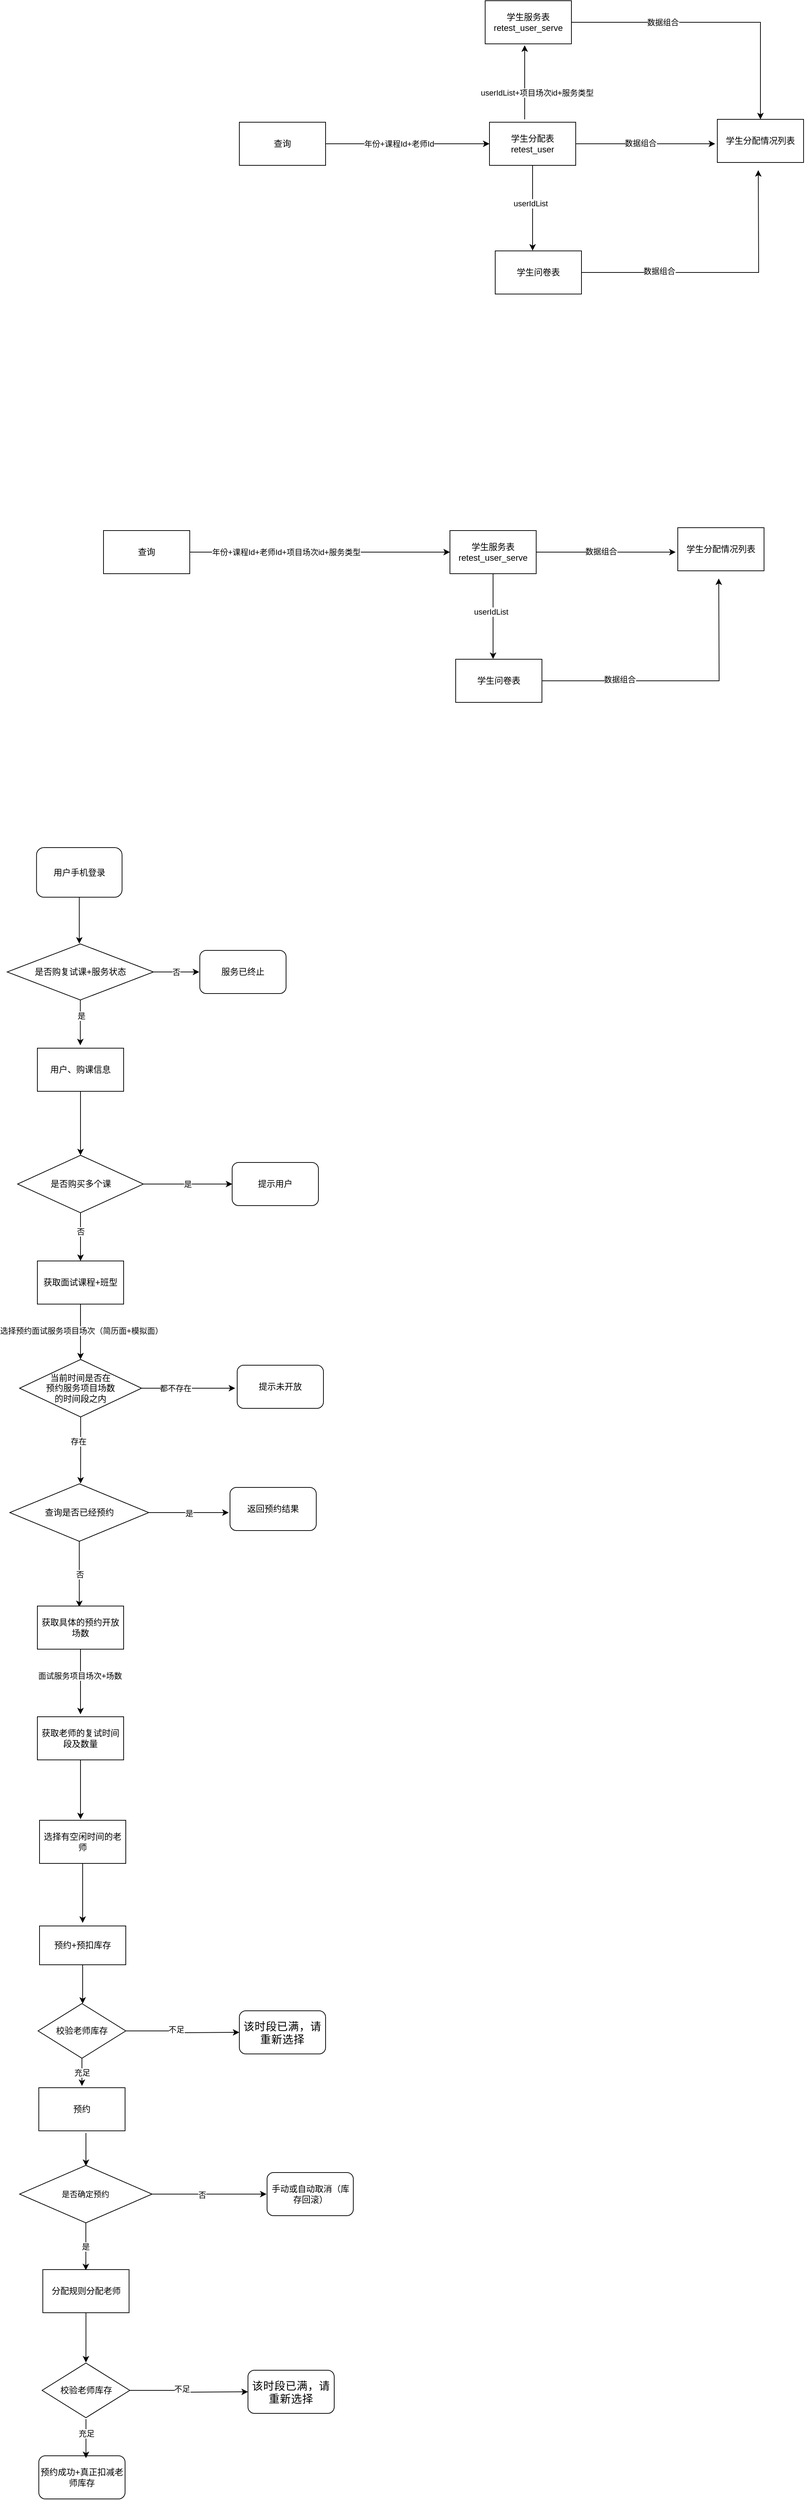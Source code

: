 <mxfile version="25.0.3">
  <diagram name="第 1 页" id="EBy_cypRLoO-Xsg59K2N">
    <mxGraphModel dx="2190" dy="971" grid="0" gridSize="10" guides="1" tooltips="1" connect="1" arrows="1" fold="1" page="0" pageScale="1" pageWidth="827" pageHeight="1169" math="0" shadow="0">
      <root>
        <mxCell id="0" />
        <mxCell id="1" parent="0" />
        <mxCell id="WLaNTj-L8ht26HBVauC4-25" style="edgeStyle=orthogonalEdgeStyle;rounded=0;orthogonalLoop=1;jettySize=auto;html=1;entryX=0.5;entryY=0;entryDx=0;entryDy=0;" edge="1" parent="1" source="WLaNTj-L8ht26HBVauC4-9" target="WLaNTj-L8ht26HBVauC4-24">
          <mxGeometry relative="1" as="geometry" />
        </mxCell>
        <mxCell id="WLaNTj-L8ht26HBVauC4-28" value="数据组合" style="edgeLabel;html=1;align=center;verticalAlign=middle;resizable=0;points=[];" vertex="1" connectable="0" parent="WLaNTj-L8ht26HBVauC4-25">
          <mxGeometry x="-0.362" relative="1" as="geometry">
            <mxPoint as="offset" />
          </mxGeometry>
        </mxCell>
        <mxCell id="WLaNTj-L8ht26HBVauC4-9" value="学生服务表&lt;div&gt;&lt;span style=&quot;font-size: 12px;&quot;&gt;retest_user_serve&lt;/span&gt;&lt;/div&gt;" style="rounded=0;whiteSpace=wrap;html=1;" vertex="1" parent="1">
          <mxGeometry x="418" y="350" width="120" height="60" as="geometry" />
        </mxCell>
        <mxCell id="WLaNTj-L8ht26HBVauC4-12" style="edgeStyle=orthogonalEdgeStyle;rounded=0;orthogonalLoop=1;jettySize=auto;html=1;" edge="1" parent="1" source="WLaNTj-L8ht26HBVauC4-10" target="WLaNTj-L8ht26HBVauC4-11">
          <mxGeometry relative="1" as="geometry" />
        </mxCell>
        <mxCell id="WLaNTj-L8ht26HBVauC4-13" value="年份+课程Id+老师Id" style="edgeLabel;html=1;align=center;verticalAlign=middle;resizable=0;points=[];" vertex="1" connectable="0" parent="WLaNTj-L8ht26HBVauC4-12">
          <mxGeometry x="-0.522" y="1" relative="1" as="geometry">
            <mxPoint x="47" y="1" as="offset" />
          </mxGeometry>
        </mxCell>
        <mxCell id="WLaNTj-L8ht26HBVauC4-10" value="查询" style="rounded=0;whiteSpace=wrap;html=1;" vertex="1" parent="1">
          <mxGeometry x="76" y="519" width="120" height="60" as="geometry" />
        </mxCell>
        <mxCell id="WLaNTj-L8ht26HBVauC4-14" style="edgeStyle=orthogonalEdgeStyle;rounded=0;orthogonalLoop=1;jettySize=auto;html=1;" edge="1" parent="1">
          <mxGeometry relative="1" as="geometry">
            <mxPoint x="473" y="412" as="targetPoint" />
            <mxPoint x="473" y="515" as="sourcePoint" />
          </mxGeometry>
        </mxCell>
        <mxCell id="WLaNTj-L8ht26HBVauC4-15" value="userIdList+项目场次id+服务类型" style="edgeLabel;html=1;align=center;verticalAlign=middle;resizable=0;points=[];" vertex="1" connectable="0" parent="WLaNTj-L8ht26HBVauC4-14">
          <mxGeometry x="-0.231" y="2" relative="1" as="geometry">
            <mxPoint x="19" y="2" as="offset" />
          </mxGeometry>
        </mxCell>
        <mxCell id="WLaNTj-L8ht26HBVauC4-22" style="edgeStyle=orthogonalEdgeStyle;rounded=0;orthogonalLoop=1;jettySize=auto;html=1;" edge="1" parent="1" source="WLaNTj-L8ht26HBVauC4-11">
          <mxGeometry relative="1" as="geometry">
            <mxPoint x="484" y="697.672" as="targetPoint" />
          </mxGeometry>
        </mxCell>
        <mxCell id="WLaNTj-L8ht26HBVauC4-23" value="userIdList" style="edgeLabel;html=1;align=center;verticalAlign=middle;resizable=0;points=[];" vertex="1" connectable="0" parent="WLaNTj-L8ht26HBVauC4-22">
          <mxGeometry x="-0.116" y="-3" relative="1" as="geometry">
            <mxPoint as="offset" />
          </mxGeometry>
        </mxCell>
        <mxCell id="WLaNTj-L8ht26HBVauC4-26" style="edgeStyle=orthogonalEdgeStyle;rounded=0;orthogonalLoop=1;jettySize=auto;html=1;" edge="1" parent="1" source="WLaNTj-L8ht26HBVauC4-11">
          <mxGeometry relative="1" as="geometry">
            <mxPoint x="738.003" y="549" as="targetPoint" />
          </mxGeometry>
        </mxCell>
        <mxCell id="WLaNTj-L8ht26HBVauC4-29" value="数据组合" style="edgeLabel;html=1;align=center;verticalAlign=middle;resizable=0;points=[];" vertex="1" connectable="0" parent="WLaNTj-L8ht26HBVauC4-26">
          <mxGeometry x="-0.074" y="1" relative="1" as="geometry">
            <mxPoint as="offset" />
          </mxGeometry>
        </mxCell>
        <mxCell id="WLaNTj-L8ht26HBVauC4-11" value="学生分配表retest_user" style="rounded=0;whiteSpace=wrap;html=1;" vertex="1" parent="1">
          <mxGeometry x="424" y="519" width="120" height="60" as="geometry" />
        </mxCell>
        <mxCell id="WLaNTj-L8ht26HBVauC4-27" style="edgeStyle=orthogonalEdgeStyle;rounded=0;orthogonalLoop=1;jettySize=auto;html=1;" edge="1" parent="1" source="WLaNTj-L8ht26HBVauC4-16">
          <mxGeometry relative="1" as="geometry">
            <mxPoint x="798.003" y="585.672" as="targetPoint" />
          </mxGeometry>
        </mxCell>
        <mxCell id="WLaNTj-L8ht26HBVauC4-30" value="数据组合" style="edgeLabel;html=1;align=center;verticalAlign=middle;resizable=0;points=[];" vertex="1" connectable="0" parent="WLaNTj-L8ht26HBVauC4-27">
          <mxGeometry x="-0.445" y="2" relative="1" as="geometry">
            <mxPoint as="offset" />
          </mxGeometry>
        </mxCell>
        <mxCell id="WLaNTj-L8ht26HBVauC4-16" value="学生问卷表" style="rounded=0;whiteSpace=wrap;html=1;" vertex="1" parent="1">
          <mxGeometry x="432" y="698" width="120" height="60" as="geometry" />
        </mxCell>
        <mxCell id="WLaNTj-L8ht26HBVauC4-24" value="学生分配情况列表" style="rounded=0;whiteSpace=wrap;html=1;" vertex="1" parent="1">
          <mxGeometry x="741" y="515" width="120" height="60" as="geometry" />
        </mxCell>
        <mxCell id="WLaNTj-L8ht26HBVauC4-51" style="edgeStyle=orthogonalEdgeStyle;rounded=0;orthogonalLoop=1;jettySize=auto;html=1;" edge="1" parent="1" source="WLaNTj-L8ht26HBVauC4-53" target="WLaNTj-L8ht26HBVauC4-60">
          <mxGeometry relative="1" as="geometry" />
        </mxCell>
        <mxCell id="WLaNTj-L8ht26HBVauC4-52" value="年份+课程Id+老师Id+项目场次id+服务类型" style="edgeLabel;html=1;align=center;verticalAlign=middle;resizable=0;points=[];" vertex="1" connectable="0" parent="WLaNTj-L8ht26HBVauC4-51">
          <mxGeometry x="-0.522" y="1" relative="1" as="geometry">
            <mxPoint x="47" y="1" as="offset" />
          </mxGeometry>
        </mxCell>
        <mxCell id="WLaNTj-L8ht26HBVauC4-53" value="查询" style="rounded=0;whiteSpace=wrap;html=1;strokeColor=default;" vertex="1" parent="1">
          <mxGeometry x="-113" y="1087" width="120" height="60" as="geometry" />
        </mxCell>
        <mxCell id="WLaNTj-L8ht26HBVauC4-56" style="edgeStyle=orthogonalEdgeStyle;rounded=0;orthogonalLoop=1;jettySize=auto;html=1;" edge="1" parent="1" source="WLaNTj-L8ht26HBVauC4-60">
          <mxGeometry relative="1" as="geometry">
            <mxPoint x="429" y="1265.672" as="targetPoint" />
          </mxGeometry>
        </mxCell>
        <mxCell id="WLaNTj-L8ht26HBVauC4-57" value="userIdList" style="edgeLabel;html=1;align=center;verticalAlign=middle;resizable=0;points=[];" vertex="1" connectable="0" parent="WLaNTj-L8ht26HBVauC4-56">
          <mxGeometry x="-0.116" y="-3" relative="1" as="geometry">
            <mxPoint as="offset" />
          </mxGeometry>
        </mxCell>
        <mxCell id="WLaNTj-L8ht26HBVauC4-58" style="edgeStyle=orthogonalEdgeStyle;rounded=0;orthogonalLoop=1;jettySize=auto;html=1;" edge="1" parent="1" source="WLaNTj-L8ht26HBVauC4-60">
          <mxGeometry relative="1" as="geometry">
            <mxPoint x="683.003" y="1117" as="targetPoint" />
          </mxGeometry>
        </mxCell>
        <mxCell id="WLaNTj-L8ht26HBVauC4-59" value="数据组合" style="edgeLabel;html=1;align=center;verticalAlign=middle;resizable=0;points=[];" vertex="1" connectable="0" parent="WLaNTj-L8ht26HBVauC4-58">
          <mxGeometry x="-0.074" y="1" relative="1" as="geometry">
            <mxPoint as="offset" />
          </mxGeometry>
        </mxCell>
        <mxCell id="WLaNTj-L8ht26HBVauC4-60" value="学生服务表&lt;div&gt;retest_user_serve&lt;/div&gt;" style="rounded=0;whiteSpace=wrap;html=1;" vertex="1" parent="1">
          <mxGeometry x="369" y="1087" width="120" height="60" as="geometry" />
        </mxCell>
        <mxCell id="WLaNTj-L8ht26HBVauC4-61" style="edgeStyle=orthogonalEdgeStyle;rounded=0;orthogonalLoop=1;jettySize=auto;html=1;" edge="1" parent="1" source="WLaNTj-L8ht26HBVauC4-63">
          <mxGeometry relative="1" as="geometry">
            <mxPoint x="743.003" y="1153.672" as="targetPoint" />
          </mxGeometry>
        </mxCell>
        <mxCell id="WLaNTj-L8ht26HBVauC4-62" value="数据组合" style="edgeLabel;html=1;align=center;verticalAlign=middle;resizable=0;points=[];" vertex="1" connectable="0" parent="WLaNTj-L8ht26HBVauC4-61">
          <mxGeometry x="-0.445" y="2" relative="1" as="geometry">
            <mxPoint as="offset" />
          </mxGeometry>
        </mxCell>
        <mxCell id="WLaNTj-L8ht26HBVauC4-63" value="学生问卷表" style="rounded=0;whiteSpace=wrap;html=1;" vertex="1" parent="1">
          <mxGeometry x="377" y="1266" width="120" height="60" as="geometry" />
        </mxCell>
        <mxCell id="WLaNTj-L8ht26HBVauC4-64" value="学生分配情况列表" style="rounded=0;whiteSpace=wrap;html=1;" vertex="1" parent="1">
          <mxGeometry x="686" y="1083" width="120" height="60" as="geometry" />
        </mxCell>
        <mxCell id="WLaNTj-L8ht26HBVauC4-139" style="edgeStyle=orthogonalEdgeStyle;rounded=0;orthogonalLoop=1;jettySize=auto;html=1;" edge="1" parent="1" source="WLaNTj-L8ht26HBVauC4-66">
          <mxGeometry relative="1" as="geometry">
            <mxPoint x="-146.68" y="1661.561" as="targetPoint" />
          </mxGeometry>
        </mxCell>
        <mxCell id="WLaNTj-L8ht26HBVauC4-66" value="用户手机登录" style="rounded=1;whiteSpace=wrap;html=1;" vertex="1" parent="1">
          <mxGeometry x="-206.18" y="1528" width="119" height="69" as="geometry" />
        </mxCell>
        <mxCell id="WLaNTj-L8ht26HBVauC4-72" style="edgeStyle=orthogonalEdgeStyle;rounded=0;orthogonalLoop=1;jettySize=auto;html=1;" edge="1" parent="1" source="WLaNTj-L8ht26HBVauC4-68">
          <mxGeometry relative="1" as="geometry">
            <mxPoint x="-145.25" y="1803.005" as="targetPoint" />
          </mxGeometry>
        </mxCell>
        <mxCell id="WLaNTj-L8ht26HBVauC4-73" value="是" style="edgeLabel;html=1;align=center;verticalAlign=middle;resizable=0;points=[];" vertex="1" connectable="0" parent="WLaNTj-L8ht26HBVauC4-72">
          <mxGeometry x="-0.307" y="1" relative="1" as="geometry">
            <mxPoint as="offset" />
          </mxGeometry>
        </mxCell>
        <mxCell id="WLaNTj-L8ht26HBVauC4-74" value="否" style="edgeStyle=orthogonalEdgeStyle;rounded=0;orthogonalLoop=1;jettySize=auto;html=1;" edge="1" parent="1" source="WLaNTj-L8ht26HBVauC4-68">
          <mxGeometry relative="1" as="geometry">
            <mxPoint x="20.226" y="1701" as="targetPoint" />
          </mxGeometry>
        </mxCell>
        <mxCell id="WLaNTj-L8ht26HBVauC4-68" value="是否购复试课+服务状态" style="rhombus;whiteSpace=wrap;html=1;" vertex="1" parent="1">
          <mxGeometry x="-247" y="1662" width="203.5" height="78" as="geometry" />
        </mxCell>
        <mxCell id="WLaNTj-L8ht26HBVauC4-77" style="edgeStyle=orthogonalEdgeStyle;rounded=0;orthogonalLoop=1;jettySize=auto;html=1;" edge="1" parent="1" source="WLaNTj-L8ht26HBVauC4-71">
          <mxGeometry relative="1" as="geometry">
            <mxPoint x="-145" y="1956.005" as="targetPoint" />
          </mxGeometry>
        </mxCell>
        <mxCell id="WLaNTj-L8ht26HBVauC4-71" value="用户、购课信息" style="rounded=0;whiteSpace=wrap;html=1;" vertex="1" parent="1">
          <mxGeometry x="-205" y="1807" width="120" height="60" as="geometry" />
        </mxCell>
        <mxCell id="WLaNTj-L8ht26HBVauC4-76" value="服务已终止" style="rounded=1;whiteSpace=wrap;html=1;" vertex="1" parent="1">
          <mxGeometry x="21" y="1671" width="120" height="60" as="geometry" />
        </mxCell>
        <mxCell id="WLaNTj-L8ht26HBVauC4-80" value="是" style="edgeStyle=orthogonalEdgeStyle;rounded=0;orthogonalLoop=1;jettySize=auto;html=1;" edge="1" parent="1" source="WLaNTj-L8ht26HBVauC4-79">
          <mxGeometry relative="1" as="geometry">
            <mxPoint x="66.226" y="1996" as="targetPoint" />
          </mxGeometry>
        </mxCell>
        <mxCell id="WLaNTj-L8ht26HBVauC4-84" style="edgeStyle=orthogonalEdgeStyle;rounded=0;orthogonalLoop=1;jettySize=auto;html=1;entryX=0.5;entryY=0;entryDx=0;entryDy=0;" edge="1" parent="1" source="WLaNTj-L8ht26HBVauC4-79" target="WLaNTj-L8ht26HBVauC4-83">
          <mxGeometry relative="1" as="geometry" />
        </mxCell>
        <mxCell id="WLaNTj-L8ht26HBVauC4-85" value="否" style="edgeLabel;html=1;align=center;verticalAlign=middle;resizable=0;points=[];" vertex="1" connectable="0" parent="WLaNTj-L8ht26HBVauC4-84">
          <mxGeometry x="-0.23" y="2" relative="1" as="geometry">
            <mxPoint x="-2" as="offset" />
          </mxGeometry>
        </mxCell>
        <mxCell id="WLaNTj-L8ht26HBVauC4-79" value="是否购买多个课" style="rhombus;whiteSpace=wrap;html=1;" vertex="1" parent="1">
          <mxGeometry x="-232.5" y="1956" width="175" height="80" as="geometry" />
        </mxCell>
        <mxCell id="WLaNTj-L8ht26HBVauC4-81" value="提示用户" style="rounded=1;whiteSpace=wrap;html=1;" vertex="1" parent="1">
          <mxGeometry x="66" y="1966" width="120" height="60" as="geometry" />
        </mxCell>
        <mxCell id="WLaNTj-L8ht26HBVauC4-86" style="edgeStyle=orthogonalEdgeStyle;rounded=0;orthogonalLoop=1;jettySize=auto;html=1;" edge="1" parent="1" source="WLaNTj-L8ht26HBVauC4-83">
          <mxGeometry relative="1" as="geometry">
            <mxPoint x="-145" y="2240" as="targetPoint" />
          </mxGeometry>
        </mxCell>
        <mxCell id="WLaNTj-L8ht26HBVauC4-87" value="选择预约面试服务项目场次（简历面+模拟面）" style="edgeLabel;html=1;align=center;verticalAlign=middle;resizable=0;points=[];" vertex="1" connectable="0" parent="WLaNTj-L8ht26HBVauC4-86">
          <mxGeometry x="-0.051" y="1" relative="1" as="geometry">
            <mxPoint as="offset" />
          </mxGeometry>
        </mxCell>
        <mxCell id="WLaNTj-L8ht26HBVauC4-83" value="获取面试课程+班型" style="rounded=0;whiteSpace=wrap;html=1;" vertex="1" parent="1">
          <mxGeometry x="-205" y="2103" width="120" height="60" as="geometry" />
        </mxCell>
        <mxCell id="WLaNTj-L8ht26HBVauC4-90" style="edgeStyle=orthogonalEdgeStyle;rounded=0;orthogonalLoop=1;jettySize=auto;html=1;" edge="1" parent="1" source="WLaNTj-L8ht26HBVauC4-89">
          <mxGeometry relative="1" as="geometry">
            <mxPoint x="-144.875" y="2412.672" as="targetPoint" />
          </mxGeometry>
        </mxCell>
        <mxCell id="WLaNTj-L8ht26HBVauC4-92" value="存在" style="edgeLabel;html=1;align=center;verticalAlign=middle;resizable=0;points=[];" vertex="1" connectable="0" parent="WLaNTj-L8ht26HBVauC4-90">
          <mxGeometry x="-0.276" y="-3" relative="1" as="geometry">
            <mxPoint as="offset" />
          </mxGeometry>
        </mxCell>
        <mxCell id="WLaNTj-L8ht26HBVauC4-93" style="edgeStyle=orthogonalEdgeStyle;rounded=0;orthogonalLoop=1;jettySize=auto;html=1;" edge="1" parent="1" source="WLaNTj-L8ht26HBVauC4-89">
          <mxGeometry relative="1" as="geometry">
            <mxPoint x="70.226" y="2280" as="targetPoint" />
          </mxGeometry>
        </mxCell>
        <mxCell id="WLaNTj-L8ht26HBVauC4-94" value="都不存在" style="edgeLabel;html=1;align=center;verticalAlign=middle;resizable=0;points=[];" vertex="1" connectable="0" parent="WLaNTj-L8ht26HBVauC4-93">
          <mxGeometry x="-0.4" y="-1" relative="1" as="geometry">
            <mxPoint x="8" y="-1" as="offset" />
          </mxGeometry>
        </mxCell>
        <mxCell id="WLaNTj-L8ht26HBVauC4-89" value="当前时间是否在&lt;br&gt;预约服务项目场数&lt;br&gt;的时间段之内" style="rhombus;whiteSpace=wrap;html=1;" vertex="1" parent="1">
          <mxGeometry x="-229.75" y="2240" width="169.75" height="80" as="geometry" />
        </mxCell>
        <mxCell id="WLaNTj-L8ht26HBVauC4-96" value="提示未开放" style="rounded=1;whiteSpace=wrap;html=1;" vertex="1" parent="1">
          <mxGeometry x="73" y="2248" width="120" height="60" as="geometry" />
        </mxCell>
        <mxCell id="WLaNTj-L8ht26HBVauC4-99" value="是" style="edgeStyle=orthogonalEdgeStyle;rounded=0;orthogonalLoop=1;jettySize=auto;html=1;" edge="1" parent="1" source="WLaNTj-L8ht26HBVauC4-98">
          <mxGeometry relative="1" as="geometry">
            <mxPoint x="61.226" y="2453" as="targetPoint" />
          </mxGeometry>
        </mxCell>
        <mxCell id="WLaNTj-L8ht26HBVauC4-101" value="否" style="edgeStyle=orthogonalEdgeStyle;rounded=0;orthogonalLoop=1;jettySize=auto;html=1;" edge="1" parent="1" source="WLaNTj-L8ht26HBVauC4-98">
          <mxGeometry relative="1" as="geometry">
            <mxPoint x="-146.685" y="2584.45" as="targetPoint" />
          </mxGeometry>
        </mxCell>
        <mxCell id="WLaNTj-L8ht26HBVauC4-98" value="查询是否已经预约" style="rhombus;whiteSpace=wrap;html=1;" vertex="1" parent="1">
          <mxGeometry x="-243.37" y="2413" width="193.37" height="80" as="geometry" />
        </mxCell>
        <mxCell id="WLaNTj-L8ht26HBVauC4-100" value="返回预约结果" style="rounded=1;whiteSpace=wrap;html=1;" vertex="1" parent="1">
          <mxGeometry x="63" y="2418" width="120" height="60" as="geometry" />
        </mxCell>
        <mxCell id="WLaNTj-L8ht26HBVauC4-103" style="edgeStyle=orthogonalEdgeStyle;rounded=0;orthogonalLoop=1;jettySize=auto;html=1;" edge="1" parent="1" source="WLaNTj-L8ht26HBVauC4-102">
          <mxGeometry relative="1" as="geometry">
            <mxPoint x="-145" y="2733.672" as="targetPoint" />
          </mxGeometry>
        </mxCell>
        <mxCell id="WLaNTj-L8ht26HBVauC4-105" value="面试服务项目场次+场数" style="edgeLabel;html=1;align=center;verticalAlign=middle;resizable=0;points=[];" vertex="1" connectable="0" parent="WLaNTj-L8ht26HBVauC4-103">
          <mxGeometry x="-0.196" y="-1" relative="1" as="geometry">
            <mxPoint as="offset" />
          </mxGeometry>
        </mxCell>
        <mxCell id="WLaNTj-L8ht26HBVauC4-102" value="获取具体的预约开放场数" style="rounded=0;whiteSpace=wrap;html=1;" vertex="1" parent="1">
          <mxGeometry x="-205" y="2583" width="120" height="60" as="geometry" />
        </mxCell>
        <mxCell id="WLaNTj-L8ht26HBVauC4-107" style="edgeStyle=orthogonalEdgeStyle;rounded=0;orthogonalLoop=1;jettySize=auto;html=1;" edge="1" parent="1" source="WLaNTj-L8ht26HBVauC4-104">
          <mxGeometry relative="1" as="geometry">
            <mxPoint x="-145" y="2879.561" as="targetPoint" />
          </mxGeometry>
        </mxCell>
        <mxCell id="WLaNTj-L8ht26HBVauC4-104" value="获取老师的复试时间段及数量" style="rounded=0;whiteSpace=wrap;html=1;" vertex="1" parent="1">
          <mxGeometry x="-205" y="2737" width="120" height="60" as="geometry" />
        </mxCell>
        <mxCell id="WLaNTj-L8ht26HBVauC4-109" style="edgeStyle=orthogonalEdgeStyle;rounded=0;orthogonalLoop=1;jettySize=auto;html=1;" edge="1" parent="1" source="WLaNTj-L8ht26HBVauC4-106">
          <mxGeometry relative="1" as="geometry">
            <mxPoint x="-142" y="3023.783" as="targetPoint" />
          </mxGeometry>
        </mxCell>
        <mxCell id="WLaNTj-L8ht26HBVauC4-106" value="选择有空闲时间的老师" style="rounded=0;whiteSpace=wrap;html=1;" vertex="1" parent="1">
          <mxGeometry x="-202" y="2881" width="120" height="60" as="geometry" />
        </mxCell>
        <mxCell id="WLaNTj-L8ht26HBVauC4-113" style="edgeStyle=orthogonalEdgeStyle;rounded=0;orthogonalLoop=1;jettySize=auto;html=1;" edge="1" parent="1">
          <mxGeometry relative="1" as="geometry">
            <mxPoint x="-137.43" y="3361.894" as="targetPoint" />
            <mxPoint x="-137.43" y="3316" as="sourcePoint" />
          </mxGeometry>
        </mxCell>
        <mxCell id="WLaNTj-L8ht26HBVauC4-128" style="edgeStyle=orthogonalEdgeStyle;rounded=0;orthogonalLoop=1;jettySize=auto;html=1;" edge="1" parent="1" source="WLaNTj-L8ht26HBVauC4-110">
          <mxGeometry relative="1" as="geometry">
            <mxPoint x="-142" y="3136.228" as="targetPoint" />
          </mxGeometry>
        </mxCell>
        <mxCell id="WLaNTj-L8ht26HBVauC4-110" value="预约+预扣库存" style="rounded=0;whiteSpace=wrap;html=1;" vertex="1" parent="1">
          <mxGeometry x="-202" y="3028" width="120" height="54" as="geometry" />
        </mxCell>
        <mxCell id="WLaNTj-L8ht26HBVauC4-115" value="是" style="edgeStyle=orthogonalEdgeStyle;rounded=0;orthogonalLoop=1;jettySize=auto;html=1;" edge="1" parent="1" source="WLaNTj-L8ht26HBVauC4-111">
          <mxGeometry relative="1" as="geometry">
            <mxPoint x="-137.59" y="3506.894" as="targetPoint" />
          </mxGeometry>
        </mxCell>
        <mxCell id="WLaNTj-L8ht26HBVauC4-117" style="edgeStyle=orthogonalEdgeStyle;rounded=0;orthogonalLoop=1;jettySize=auto;html=1;" edge="1" parent="1" source="WLaNTj-L8ht26HBVauC4-111">
          <mxGeometry relative="1" as="geometry">
            <mxPoint x="113.796" y="3401" as="targetPoint" />
          </mxGeometry>
        </mxCell>
        <mxCell id="WLaNTj-L8ht26HBVauC4-118" value="否" style="edgeLabel;html=1;align=center;verticalAlign=middle;resizable=0;points=[];" vertex="1" connectable="0" parent="WLaNTj-L8ht26HBVauC4-117">
          <mxGeometry x="-0.133" y="-1" relative="1" as="geometry">
            <mxPoint as="offset" />
          </mxGeometry>
        </mxCell>
        <mxCell id="WLaNTj-L8ht26HBVauC4-111" value="&lt;span style=&quot;font-size: 11px; text-wrap-mode: nowrap;&quot;&gt;是否确定预约&lt;/span&gt;" style="rhombus;whiteSpace=wrap;html=1;" vertex="1" parent="1">
          <mxGeometry x="-229.75" y="3361" width="184.32" height="80" as="geometry" />
        </mxCell>
        <mxCell id="WLaNTj-L8ht26HBVauC4-116" value="预约成功+真正扣减老师库存" style="rounded=1;whiteSpace=wrap;html=1;" vertex="1" parent="1">
          <mxGeometry x="-203" y="3765" width="120" height="60" as="geometry" />
        </mxCell>
        <mxCell id="WLaNTj-L8ht26HBVauC4-119" value="手动或自动取消（库存回滚）" style="rounded=1;whiteSpace=wrap;html=1;" vertex="1" parent="1">
          <mxGeometry x="114.57" y="3371" width="120" height="60" as="geometry" />
        </mxCell>
        <mxCell id="WLaNTj-L8ht26HBVauC4-121" style="edgeStyle=orthogonalEdgeStyle;rounded=0;orthogonalLoop=1;jettySize=auto;html=1;" edge="1" parent="1">
          <mxGeometry relative="1" as="geometry">
            <mxPoint x="-137.38" y="3768.228" as="targetPoint" />
            <mxPoint x="-137.38" y="3714" as="sourcePoint" />
          </mxGeometry>
        </mxCell>
        <mxCell id="WLaNTj-L8ht26HBVauC4-138" value="充足" style="edgeLabel;html=1;align=center;verticalAlign=middle;resizable=0;points=[];" vertex="1" connectable="0" parent="WLaNTj-L8ht26HBVauC4-121">
          <mxGeometry x="-0.275" relative="1" as="geometry">
            <mxPoint as="offset" />
          </mxGeometry>
        </mxCell>
        <mxCell id="WLaNTj-L8ht26HBVauC4-137" style="edgeStyle=orthogonalEdgeStyle;rounded=0;orthogonalLoop=1;jettySize=auto;html=1;" edge="1" parent="1" source="WLaNTj-L8ht26HBVauC4-120">
          <mxGeometry relative="1" as="geometry">
            <mxPoint x="-137.43" y="3635.228" as="targetPoint" />
          </mxGeometry>
        </mxCell>
        <mxCell id="WLaNTj-L8ht26HBVauC4-120" value="分配规则分配老师" style="rounded=0;whiteSpace=wrap;html=1;" vertex="1" parent="1">
          <mxGeometry x="-197.43" y="3506" width="120" height="60" as="geometry" />
        </mxCell>
        <mxCell id="WLaNTj-L8ht26HBVauC4-125" style="edgeStyle=orthogonalEdgeStyle;rounded=0;orthogonalLoop=1;jettySize=auto;html=1;" edge="1" parent="1" source="WLaNTj-L8ht26HBVauC4-123">
          <mxGeometry relative="1" as="geometry">
            <mxPoint x="76" y="3176" as="targetPoint" />
          </mxGeometry>
        </mxCell>
        <mxCell id="WLaNTj-L8ht26HBVauC4-126" value="不足" style="edgeLabel;html=1;align=center;verticalAlign=middle;resizable=0;points=[];" vertex="1" connectable="0" parent="WLaNTj-L8ht26HBVauC4-125">
          <mxGeometry x="-0.131" y="2" relative="1" as="geometry">
            <mxPoint as="offset" />
          </mxGeometry>
        </mxCell>
        <mxCell id="WLaNTj-L8ht26HBVauC4-132" value="充足" style="edgeStyle=orthogonalEdgeStyle;rounded=0;orthogonalLoop=1;jettySize=auto;html=1;" edge="1" parent="1" source="WLaNTj-L8ht26HBVauC4-123">
          <mxGeometry relative="1" as="geometry">
            <mxPoint x="-143" y="3250.561" as="targetPoint" />
          </mxGeometry>
        </mxCell>
        <mxCell id="WLaNTj-L8ht26HBVauC4-123" value="校验老师库存" style="rhombus;whiteSpace=wrap;html=1;" vertex="1" parent="1">
          <mxGeometry x="-204" y="3136" width="122" height="76" as="geometry" />
        </mxCell>
        <mxCell id="WLaNTj-L8ht26HBVauC4-129" value="&lt;span style=&quot;font-family: &amp;quot;Arial Negreta&amp;quot;, &amp;quot;Arial Normal&amp;quot;, Arial; font-size: 15px; letter-spacing: 0.5px; text-align: left;&quot;&gt;该时段已满，请重新选择&lt;/span&gt;" style="rounded=1;whiteSpace=wrap;html=1;" vertex="1" parent="1">
          <mxGeometry x="76" y="3146" width="120" height="60" as="geometry" />
        </mxCell>
        <mxCell id="WLaNTj-L8ht26HBVauC4-131" value="预约" style="rounded=0;whiteSpace=wrap;html=1;" vertex="1" parent="1">
          <mxGeometry x="-203" y="3253" width="120" height="60" as="geometry" />
        </mxCell>
        <mxCell id="WLaNTj-L8ht26HBVauC4-133" style="edgeStyle=orthogonalEdgeStyle;rounded=0;orthogonalLoop=1;jettySize=auto;html=1;" edge="1" parent="1" source="WLaNTj-L8ht26HBVauC4-135">
          <mxGeometry relative="1" as="geometry">
            <mxPoint x="88" y="3676" as="targetPoint" />
          </mxGeometry>
        </mxCell>
        <mxCell id="WLaNTj-L8ht26HBVauC4-134" value="不足" style="edgeLabel;html=1;align=center;verticalAlign=middle;resizable=0;points=[];" vertex="1" connectable="0" parent="WLaNTj-L8ht26HBVauC4-133">
          <mxGeometry x="-0.131" y="2" relative="1" as="geometry">
            <mxPoint as="offset" />
          </mxGeometry>
        </mxCell>
        <mxCell id="WLaNTj-L8ht26HBVauC4-135" value="校验老师库存" style="rhombus;whiteSpace=wrap;html=1;" vertex="1" parent="1">
          <mxGeometry x="-198.43" y="3636" width="122" height="76" as="geometry" />
        </mxCell>
        <mxCell id="WLaNTj-L8ht26HBVauC4-136" value="&lt;span style=&quot;font-family: &amp;quot;Arial Negreta&amp;quot;, &amp;quot;Arial Normal&amp;quot;, Arial; font-size: 15px; letter-spacing: 0.5px; text-align: left;&quot;&gt;该时段已满，请重新选择&lt;/span&gt;" style="rounded=1;whiteSpace=wrap;html=1;" vertex="1" parent="1">
          <mxGeometry x="88" y="3646" width="120" height="60" as="geometry" />
        </mxCell>
      </root>
    </mxGraphModel>
  </diagram>
</mxfile>
